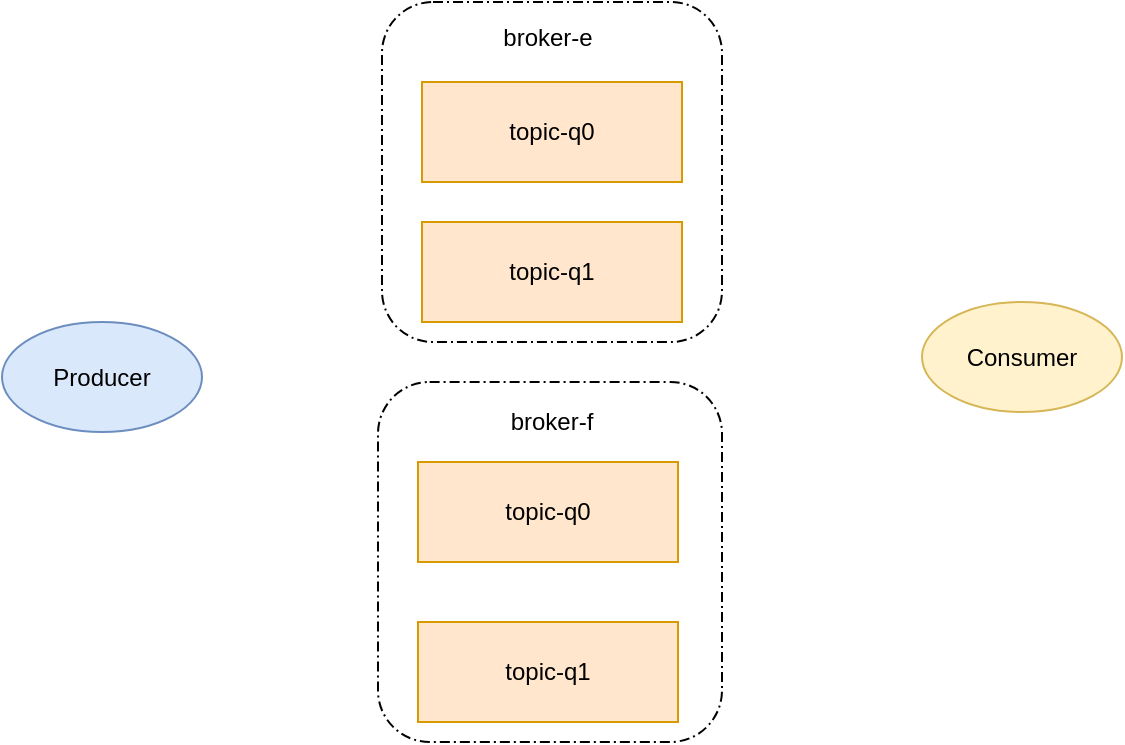 <mxfile version="15.4.0" type="device" pages="5"><diagram id="kzOzrwSyqFg3azPSaiXz" name="第 1 页"><mxGraphModel dx="946" dy="625" grid="1" gridSize="10" guides="1" tooltips="1" connect="1" arrows="1" fold="1" page="1" pageScale="1" pageWidth="827" pageHeight="1169" math="0" shadow="0"><root><mxCell id="0"/><mxCell id="1" parent="0"/><mxCell id="6HoVIWaQWB9Ir8fXqHf--10" value="" style="points=[[0.25,0,0],[0.5,0,0],[0.75,0,0],[1,0.25,0],[1,0.5,0],[1,0.75,0],[0.75,1,0],[0.5,1,0],[0.25,1,0],[0,0.75,0],[0,0.5,0],[0,0.25,0]];rounded=1;dashed=1;dashPattern=5 2 1 2;labelPosition=center;verticalLabelPosition=top;align=right;verticalAlign=bottom;fontSize=8;" vertex="1" parent="1"><mxGeometry x="248" y="240" width="172" height="180" as="geometry"/></mxCell><mxCell id="6HoVIWaQWB9Ir8fXqHf--9" value="" style="points=[[0.25,0,0],[0.5,0,0],[0.75,0,0],[1,0.25,0],[1,0.5,0],[1,0.75,0],[0.75,1,0],[0.5,1,0],[0.25,1,0],[0,0.75,0],[0,0.5,0],[0,0.25,0]];rounded=1;dashed=1;dashPattern=5 2 1 2;labelPosition=center;verticalLabelPosition=top;align=right;verticalAlign=bottom;fontSize=8;" vertex="1" parent="1"><mxGeometry x="250" y="50" width="170" height="170" as="geometry"/></mxCell><mxCell id="6HoVIWaQWB9Ir8fXqHf--3" value="&lt;span&gt;Producer&lt;/span&gt;" style="ellipse;whiteSpace=wrap;html=1;fillColor=#dae8fc;strokeColor=#6c8ebf;" vertex="1" parent="1"><mxGeometry x="60" y="210" width="100" height="55" as="geometry"/></mxCell><mxCell id="6HoVIWaQWB9Ir8fXqHf--4" value="&lt;span&gt;Consumer&lt;/span&gt;" style="ellipse;whiteSpace=wrap;html=1;fillColor=#fff2cc;strokeColor=#d6b656;" vertex="1" parent="1"><mxGeometry x="520" y="200" width="100" height="55" as="geometry"/></mxCell><mxCell id="6HoVIWaQWB9Ir8fXqHf--5" value="topic-q0" style="rounded=0;whiteSpace=wrap;html=1;fillColor=#ffe6cc;strokeColor=#d79b00;" vertex="1" parent="1"><mxGeometry x="270" y="90" width="130" height="50" as="geometry"/></mxCell><mxCell id="6HoVIWaQWB9Ir8fXqHf--6" value="topic-q1" style="rounded=0;whiteSpace=wrap;html=1;fillColor=#ffe6cc;strokeColor=#d79b00;" vertex="1" parent="1"><mxGeometry x="270" y="160" width="130" height="50" as="geometry"/></mxCell><mxCell id="6HoVIWaQWB9Ir8fXqHf--7" value="topic-q0" style="rounded=0;whiteSpace=wrap;html=1;fillColor=#ffe6cc;strokeColor=#d79b00;" vertex="1" parent="1"><mxGeometry x="268" y="280" width="130" height="50" as="geometry"/></mxCell><mxCell id="6HoVIWaQWB9Ir8fXqHf--8" value="topic-q1" style="rounded=0;whiteSpace=wrap;html=1;fillColor=#ffe6cc;strokeColor=#d79b00;" vertex="1" parent="1"><mxGeometry x="268" y="360" width="130" height="50" as="geometry"/></mxCell><mxCell id="6HoVIWaQWB9Ir8fXqHf--11" value="broker-e" style="text;html=1;strokeColor=none;fillColor=none;align=center;verticalAlign=middle;whiteSpace=wrap;rounded=0;" vertex="1" parent="1"><mxGeometry x="303" y="53" width="60" height="30" as="geometry"/></mxCell><mxCell id="6HoVIWaQWB9Ir8fXqHf--12" value="broker-f" style="text;html=1;strokeColor=none;fillColor=none;align=center;verticalAlign=middle;whiteSpace=wrap;rounded=0;" vertex="1" parent="1"><mxGeometry x="305" y="245" width="60" height="30" as="geometry"/></mxCell></root></mxGraphModel></diagram><diagram id="lM-dXEpuZaFxKU4HFt-1" name="第 2 页"><mxGraphModel dx="946" dy="625" grid="1" gridSize="10" guides="1" tooltips="1" connect="1" arrows="1" fold="1" page="1" pageScale="1" pageWidth="827" pageHeight="1169" math="0" shadow="0"><root><mxCell id="pYWSxKU2EISaIRrZPeC4-0"/><mxCell id="pYWSxKU2EISaIRrZPeC4-1" parent="pYWSxKU2EISaIRrZPeC4-0"/><mxCell id="IdOTxcDbLjQlCoYoPFaY-12" style="rounded=0;orthogonalLoop=1;jettySize=auto;html=1;exitX=1;exitY=0.5;exitDx=0;exitDy=0;entryX=0;entryY=0.5;entryDx=0;entryDy=0;" edge="1" parent="pYWSxKU2EISaIRrZPeC4-1" source="IdOTxcDbLjQlCoYoPFaY-2" target="IdOTxcDbLjQlCoYoPFaY-4"><mxGeometry relative="1" as="geometry"/></mxCell><mxCell id="IdOTxcDbLjQlCoYoPFaY-13" style="edgeStyle=none;rounded=0;orthogonalLoop=1;jettySize=auto;html=1;exitX=1;exitY=0.5;exitDx=0;exitDy=0;entryX=0;entryY=0.5;entryDx=0;entryDy=0;dashed=1;" edge="1" parent="pYWSxKU2EISaIRrZPeC4-1" source="IdOTxcDbLjQlCoYoPFaY-2" target="IdOTxcDbLjQlCoYoPFaY-5"><mxGeometry relative="1" as="geometry"/></mxCell><mxCell id="IdOTxcDbLjQlCoYoPFaY-14" style="edgeStyle=none;rounded=0;orthogonalLoop=1;jettySize=auto;html=1;exitX=1;exitY=0.5;exitDx=0;exitDy=0;entryX=0;entryY=0.5;entryDx=0;entryDy=0;dashed=1;" edge="1" parent="pYWSxKU2EISaIRrZPeC4-1" source="IdOTxcDbLjQlCoYoPFaY-2" target="IdOTxcDbLjQlCoYoPFaY-10"><mxGeometry relative="1" as="geometry"/></mxCell><mxCell id="IdOTxcDbLjQlCoYoPFaY-15" style="edgeStyle=none;rounded=0;orthogonalLoop=1;jettySize=auto;html=1;exitX=1;exitY=0.5;exitDx=0;exitDy=0;entryX=0;entryY=0.5;entryDx=0;entryDy=0;dashed=1;" edge="1" parent="pYWSxKU2EISaIRrZPeC4-1" source="IdOTxcDbLjQlCoYoPFaY-2" target="IdOTxcDbLjQlCoYoPFaY-11"><mxGeometry relative="1" as="geometry"/></mxCell><mxCell id="IdOTxcDbLjQlCoYoPFaY-2" value="&lt;span&gt;Producer&lt;/span&gt;" style="ellipse;whiteSpace=wrap;html=1;fillColor=#dae8fc;strokeColor=#6c8ebf;" vertex="1" parent="pYWSxKU2EISaIRrZPeC4-1"><mxGeometry x="60" y="220" width="100" height="55" as="geometry"/></mxCell><mxCell id="IdOTxcDbLjQlCoYoPFaY-3" value="&lt;span&gt;Consumer&lt;/span&gt;" style="ellipse;whiteSpace=wrap;html=1;fillColor=#fff2cc;strokeColor=#d6b656;" vertex="1" parent="pYWSxKU2EISaIRrZPeC4-1"><mxGeometry x="520" y="220" width="100" height="55" as="geometry"/></mxCell><mxCell id="IdOTxcDbLjQlCoYoPFaY-16" style="edgeStyle=none;rounded=0;orthogonalLoop=1;jettySize=auto;html=1;exitX=1;exitY=0.5;exitDx=0;exitDy=0;entryX=0;entryY=0.5;entryDx=0;entryDy=0;" edge="1" parent="pYWSxKU2EISaIRrZPeC4-1" source="IdOTxcDbLjQlCoYoPFaY-4" target="IdOTxcDbLjQlCoYoPFaY-3"><mxGeometry relative="1" as="geometry"/></mxCell><mxCell id="IdOTxcDbLjQlCoYoPFaY-4" value="topic-q0" style="rounded=0;whiteSpace=wrap;html=1;fillColor=#ffe6cc;strokeColor=#d79b00;" vertex="1" parent="pYWSxKU2EISaIRrZPeC4-1"><mxGeometry x="270" y="120" width="130" height="50" as="geometry"/></mxCell><mxCell id="IdOTxcDbLjQlCoYoPFaY-17" style="edgeStyle=none;rounded=0;orthogonalLoop=1;jettySize=auto;html=1;exitX=1;exitY=0.5;exitDx=0;exitDy=0;entryX=0;entryY=0.5;entryDx=0;entryDy=0;" edge="1" parent="pYWSxKU2EISaIRrZPeC4-1" source="IdOTxcDbLjQlCoYoPFaY-5" target="IdOTxcDbLjQlCoYoPFaY-3"><mxGeometry relative="1" as="geometry"/></mxCell><mxCell id="IdOTxcDbLjQlCoYoPFaY-5" value="topic-q1" style="rounded=0;whiteSpace=wrap;html=1;fillColor=#ffe6cc;strokeColor=#d79b00;" vertex="1" parent="pYWSxKU2EISaIRrZPeC4-1"><mxGeometry x="270" y="190" width="130" height="50" as="geometry"/></mxCell><mxCell id="IdOTxcDbLjQlCoYoPFaY-18" style="edgeStyle=none;rounded=0;orthogonalLoop=1;jettySize=auto;html=1;exitX=1;exitY=0.5;exitDx=0;exitDy=0;entryX=0;entryY=0.5;entryDx=0;entryDy=0;" edge="1" parent="pYWSxKU2EISaIRrZPeC4-1" source="IdOTxcDbLjQlCoYoPFaY-10" target="IdOTxcDbLjQlCoYoPFaY-3"><mxGeometry relative="1" as="geometry"/></mxCell><mxCell id="IdOTxcDbLjQlCoYoPFaY-10" value="topic-q2" style="rounded=0;whiteSpace=wrap;html=1;fillColor=#ffe6cc;strokeColor=#d79b00;" vertex="1" parent="pYWSxKU2EISaIRrZPeC4-1"><mxGeometry x="270" y="255" width="130" height="50" as="geometry"/></mxCell><mxCell id="IdOTxcDbLjQlCoYoPFaY-19" style="edgeStyle=none;rounded=0;orthogonalLoop=1;jettySize=auto;html=1;exitX=1;exitY=0.5;exitDx=0;exitDy=0;entryX=0;entryY=0.5;entryDx=0;entryDy=0;" edge="1" parent="pYWSxKU2EISaIRrZPeC4-1" source="IdOTxcDbLjQlCoYoPFaY-11" target="IdOTxcDbLjQlCoYoPFaY-3"><mxGeometry relative="1" as="geometry"/></mxCell><mxCell id="IdOTxcDbLjQlCoYoPFaY-11" value="topic-q3" style="rounded=0;whiteSpace=wrap;html=1;fillColor=#ffe6cc;strokeColor=#d79b00;" vertex="1" parent="pYWSxKU2EISaIRrZPeC4-1"><mxGeometry x="270" y="320" width="130" height="50" as="geometry"/></mxCell></root></mxGraphModel></diagram><diagram id="5QmLje8F8qDnRMkjNusM" name="第 3 页"><mxGraphModel dx="946" dy="625" grid="1" gridSize="10" guides="1" tooltips="1" connect="1" arrows="1" fold="1" page="1" pageScale="1" pageWidth="827" pageHeight="1169" math="0" shadow="0"><root><mxCell id="VLzbje8-_O0Crf3t5UdD-0"/><mxCell id="VLzbje8-_O0Crf3t5UdD-1" parent="VLzbje8-_O0Crf3t5UdD-0"/><mxCell id="lcxphEhTKDCzgnY9gNf2-0" style="rounded=0;orthogonalLoop=1;jettySize=auto;html=1;exitX=1;exitY=0.5;exitDx=0;exitDy=0;entryX=0;entryY=0.5;entryDx=0;entryDy=0;" edge="1" parent="VLzbje8-_O0Crf3t5UdD-1" source="lcxphEhTKDCzgnY9gNf2-4" target="lcxphEhTKDCzgnY9gNf2-7"><mxGeometry relative="1" as="geometry"/></mxCell><mxCell id="lcxphEhTKDCzgnY9gNf2-1" style="edgeStyle=none;rounded=0;orthogonalLoop=1;jettySize=auto;html=1;exitX=1;exitY=0.5;exitDx=0;exitDy=0;entryX=0;entryY=0.5;entryDx=0;entryDy=0;dashed=1;" edge="1" parent="VLzbje8-_O0Crf3t5UdD-1" source="lcxphEhTKDCzgnY9gNf2-4" target="lcxphEhTKDCzgnY9gNf2-9"><mxGeometry relative="1" as="geometry"/></mxCell><mxCell id="lcxphEhTKDCzgnY9gNf2-2" style="edgeStyle=none;rounded=0;orthogonalLoop=1;jettySize=auto;html=1;exitX=1;exitY=0.5;exitDx=0;exitDy=0;entryX=0;entryY=0.5;entryDx=0;entryDy=0;dashed=1;" edge="1" parent="VLzbje8-_O0Crf3t5UdD-1" source="lcxphEhTKDCzgnY9gNf2-4" target="lcxphEhTKDCzgnY9gNf2-11"><mxGeometry relative="1" as="geometry"/></mxCell><mxCell id="lcxphEhTKDCzgnY9gNf2-3" style="edgeStyle=none;rounded=0;orthogonalLoop=1;jettySize=auto;html=1;exitX=1;exitY=0.5;exitDx=0;exitDy=0;entryX=0;entryY=0.5;entryDx=0;entryDy=0;dashed=1;" edge="1" parent="VLzbje8-_O0Crf3t5UdD-1" source="lcxphEhTKDCzgnY9gNf2-4" target="lcxphEhTKDCzgnY9gNf2-13"><mxGeometry relative="1" as="geometry"/></mxCell><mxCell id="lcxphEhTKDCzgnY9gNf2-4" value="&lt;span&gt;Producer&lt;/span&gt;" style="ellipse;whiteSpace=wrap;html=1;fillColor=#dae8fc;strokeColor=#6c8ebf;" vertex="1" parent="VLzbje8-_O0Crf3t5UdD-1"><mxGeometry x="60" y="220" width="100" height="55" as="geometry"/></mxCell><mxCell id="lcxphEhTKDCzgnY9gNf2-5" value="&lt;span&gt;Consumer-1&lt;/span&gt;" style="ellipse;whiteSpace=wrap;html=1;fillColor=#fff2cc;strokeColor=#d6b656;" vertex="1" parent="VLzbje8-_O0Crf3t5UdD-1"><mxGeometry x="500" y="150" width="100" height="55" as="geometry"/></mxCell><mxCell id="lcxphEhTKDCzgnY9gNf2-15" style="edgeStyle=none;rounded=0;orthogonalLoop=1;jettySize=auto;html=1;exitX=1;exitY=0.5;exitDx=0;exitDy=0;entryX=0;entryY=0.5;entryDx=0;entryDy=0;" edge="1" parent="VLzbje8-_O0Crf3t5UdD-1" source="lcxphEhTKDCzgnY9gNf2-7" target="lcxphEhTKDCzgnY9gNf2-5"><mxGeometry relative="1" as="geometry"/></mxCell><mxCell id="lcxphEhTKDCzgnY9gNf2-7" value="topic-q0" style="rounded=0;whiteSpace=wrap;html=1;fillColor=#ffe6cc;strokeColor=#d79b00;" vertex="1" parent="VLzbje8-_O0Crf3t5UdD-1"><mxGeometry x="270" y="120" width="130" height="50" as="geometry"/></mxCell><mxCell id="lcxphEhTKDCzgnY9gNf2-16" style="edgeStyle=none;rounded=0;orthogonalLoop=1;jettySize=auto;html=1;exitX=1;exitY=0.5;exitDx=0;exitDy=0;entryX=0;entryY=0.5;entryDx=0;entryDy=0;" edge="1" parent="VLzbje8-_O0Crf3t5UdD-1" source="lcxphEhTKDCzgnY9gNf2-9" target="lcxphEhTKDCzgnY9gNf2-5"><mxGeometry relative="1" as="geometry"/></mxCell><mxCell id="lcxphEhTKDCzgnY9gNf2-9" value="topic-q1" style="rounded=0;whiteSpace=wrap;html=1;fillColor=#ffe6cc;strokeColor=#d79b00;" vertex="1" parent="VLzbje8-_O0Crf3t5UdD-1"><mxGeometry x="270" y="190" width="130" height="50" as="geometry"/></mxCell><mxCell id="lcxphEhTKDCzgnY9gNf2-17" style="edgeStyle=none;rounded=0;orthogonalLoop=1;jettySize=auto;html=1;exitX=1;exitY=0.5;exitDx=0;exitDy=0;entryX=0;entryY=0.5;entryDx=0;entryDy=0;" edge="1" parent="VLzbje8-_O0Crf3t5UdD-1" source="lcxphEhTKDCzgnY9gNf2-11" target="lcxphEhTKDCzgnY9gNf2-14"><mxGeometry relative="1" as="geometry"/></mxCell><mxCell id="lcxphEhTKDCzgnY9gNf2-11" value="topic-q2" style="rounded=0;whiteSpace=wrap;html=1;fillColor=#ffe6cc;strokeColor=#d79b00;" vertex="1" parent="VLzbje8-_O0Crf3t5UdD-1"><mxGeometry x="270" y="255" width="130" height="50" as="geometry"/></mxCell><mxCell id="lcxphEhTKDCzgnY9gNf2-18" style="edgeStyle=none;rounded=0;orthogonalLoop=1;jettySize=auto;html=1;exitX=1;exitY=0.5;exitDx=0;exitDy=0;entryX=0;entryY=0.5;entryDx=0;entryDy=0;" edge="1" parent="VLzbje8-_O0Crf3t5UdD-1" source="lcxphEhTKDCzgnY9gNf2-13" target="lcxphEhTKDCzgnY9gNf2-14"><mxGeometry relative="1" as="geometry"/></mxCell><mxCell id="lcxphEhTKDCzgnY9gNf2-13" value="topic-q3" style="rounded=0;whiteSpace=wrap;html=1;fillColor=#ffe6cc;strokeColor=#d79b00;" vertex="1" parent="VLzbje8-_O0Crf3t5UdD-1"><mxGeometry x="270" y="320" width="130" height="50" as="geometry"/></mxCell><mxCell id="lcxphEhTKDCzgnY9gNf2-14" value="&lt;span&gt;Consumer-2&lt;/span&gt;" style="ellipse;whiteSpace=wrap;html=1;fillColor=#fff2cc;strokeColor=#d6b656;" vertex="1" parent="VLzbje8-_O0Crf3t5UdD-1"><mxGeometry x="500" y="282" width="100" height="55" as="geometry"/></mxCell></root></mxGraphModel></diagram><diagram id="8-iIQ7q-UPSxT11aFYbQ" name="第 4 页"><mxGraphModel dx="946" dy="625" grid="1" gridSize="10" guides="1" tooltips="1" connect="1" arrows="1" fold="1" page="1" pageScale="1" pageWidth="827" pageHeight="1169" math="0" shadow="0"><root><mxCell id="aSwE9BkFNtoKLqO-wQaE-0"/><mxCell id="aSwE9BkFNtoKLqO-wQaE-1" parent="aSwE9BkFNtoKLqO-wQaE-0"/><mxCell id="a1XdOqiFJRxjNu6Mfp-G-0" style="rounded=0;orthogonalLoop=1;jettySize=auto;html=1;exitX=1;exitY=0.5;exitDx=0;exitDy=0;entryX=0;entryY=0.5;entryDx=0;entryDy=0;" edge="1" parent="aSwE9BkFNtoKLqO-wQaE-1" source="a1XdOqiFJRxjNu6Mfp-G-4" target="a1XdOqiFJRxjNu6Mfp-G-7"><mxGeometry relative="1" as="geometry"/></mxCell><mxCell id="a1XdOqiFJRxjNu6Mfp-G-1" style="edgeStyle=none;rounded=0;orthogonalLoop=1;jettySize=auto;html=1;exitX=1;exitY=0.5;exitDx=0;exitDy=0;entryX=0;entryY=0.5;entryDx=0;entryDy=0;dashed=1;" edge="1" parent="aSwE9BkFNtoKLqO-wQaE-1" source="a1XdOqiFJRxjNu6Mfp-G-4" target="a1XdOqiFJRxjNu6Mfp-G-9"><mxGeometry relative="1" as="geometry"/></mxCell><mxCell id="a1XdOqiFJRxjNu6Mfp-G-2" style="edgeStyle=none;rounded=0;orthogonalLoop=1;jettySize=auto;html=1;exitX=1;exitY=0.5;exitDx=0;exitDy=0;entryX=0;entryY=0.5;entryDx=0;entryDy=0;dashed=1;" edge="1" parent="aSwE9BkFNtoKLqO-wQaE-1" source="a1XdOqiFJRxjNu6Mfp-G-4" target="a1XdOqiFJRxjNu6Mfp-G-11"><mxGeometry relative="1" as="geometry"/></mxCell><mxCell id="a1XdOqiFJRxjNu6Mfp-G-3" style="edgeStyle=none;rounded=0;orthogonalLoop=1;jettySize=auto;html=1;exitX=1;exitY=0.5;exitDx=0;exitDy=0;entryX=0;entryY=0.5;entryDx=0;entryDy=0;dashed=1;" edge="1" parent="aSwE9BkFNtoKLqO-wQaE-1" source="a1XdOqiFJRxjNu6Mfp-G-4" target="a1XdOqiFJRxjNu6Mfp-G-13"><mxGeometry relative="1" as="geometry"/></mxCell><mxCell id="a1XdOqiFJRxjNu6Mfp-G-4" value="&lt;span&gt;Producer&lt;/span&gt;" style="ellipse;whiteSpace=wrap;html=1;fillColor=#dae8fc;strokeColor=#6c8ebf;" vertex="1" parent="aSwE9BkFNtoKLqO-wQaE-1"><mxGeometry x="60" y="220" width="100" height="55" as="geometry"/></mxCell><mxCell id="a1XdOqiFJRxjNu6Mfp-G-5" value="&lt;span&gt;Consumer-1&lt;/span&gt;" style="ellipse;whiteSpace=wrap;html=1;fillColor=#fff2cc;strokeColor=#d6b656;" vertex="1" parent="aSwE9BkFNtoKLqO-wQaE-1"><mxGeometry x="500" y="150" width="100" height="55" as="geometry"/></mxCell><mxCell id="a1XdOqiFJRxjNu6Mfp-G-6" style="edgeStyle=none;rounded=0;orthogonalLoop=1;jettySize=auto;html=1;exitX=1;exitY=0.5;exitDx=0;exitDy=0;entryX=0;entryY=0.5;entryDx=0;entryDy=0;" edge="1" parent="aSwE9BkFNtoKLqO-wQaE-1" source="a1XdOqiFJRxjNu6Mfp-G-7" target="a1XdOqiFJRxjNu6Mfp-G-5"><mxGeometry relative="1" as="geometry"/></mxCell><mxCell id="a1XdOqiFJRxjNu6Mfp-G-7" value="topic-q0" style="rounded=0;whiteSpace=wrap;html=1;fillColor=#ffe6cc;strokeColor=#d79b00;" vertex="1" parent="aSwE9BkFNtoKLqO-wQaE-1"><mxGeometry x="270" y="120" width="130" height="50" as="geometry"/></mxCell><mxCell id="a1XdOqiFJRxjNu6Mfp-G-16" style="edgeStyle=none;rounded=0;orthogonalLoop=1;jettySize=auto;html=1;exitX=1;exitY=0.5;exitDx=0;exitDy=0;entryX=0;entryY=0.5;entryDx=0;entryDy=0;" edge="1" parent="aSwE9BkFNtoKLqO-wQaE-1" source="a1XdOqiFJRxjNu6Mfp-G-9" target="a1XdOqiFJRxjNu6Mfp-G-14"><mxGeometry relative="1" as="geometry"/></mxCell><mxCell id="a1XdOqiFJRxjNu6Mfp-G-9" value="topic-q1" style="rounded=0;whiteSpace=wrap;html=1;fillColor=#ffe6cc;strokeColor=#d79b00;" vertex="1" parent="aSwE9BkFNtoKLqO-wQaE-1"><mxGeometry x="270" y="190" width="130" height="50" as="geometry"/></mxCell><mxCell id="a1XdOqiFJRxjNu6Mfp-G-15" style="edgeStyle=none;rounded=0;orthogonalLoop=1;jettySize=auto;html=1;exitX=1;exitY=0.5;exitDx=0;exitDy=0;entryX=0;entryY=0.5;entryDx=0;entryDy=0;" edge="1" parent="aSwE9BkFNtoKLqO-wQaE-1" source="a1XdOqiFJRxjNu6Mfp-G-11" target="a1XdOqiFJRxjNu6Mfp-G-5"><mxGeometry relative="1" as="geometry"/></mxCell><mxCell id="a1XdOqiFJRxjNu6Mfp-G-11" value="topic-q2" style="rounded=0;whiteSpace=wrap;html=1;fillColor=#ffe6cc;strokeColor=#d79b00;" vertex="1" parent="aSwE9BkFNtoKLqO-wQaE-1"><mxGeometry x="270" y="255" width="130" height="50" as="geometry"/></mxCell><mxCell id="a1XdOqiFJRxjNu6Mfp-G-12" style="edgeStyle=none;rounded=0;orthogonalLoop=1;jettySize=auto;html=1;exitX=1;exitY=0.5;exitDx=0;exitDy=0;entryX=0;entryY=0.5;entryDx=0;entryDy=0;" edge="1" parent="aSwE9BkFNtoKLqO-wQaE-1" source="a1XdOqiFJRxjNu6Mfp-G-13" target="a1XdOqiFJRxjNu6Mfp-G-14"><mxGeometry relative="1" as="geometry"/></mxCell><mxCell id="a1XdOqiFJRxjNu6Mfp-G-13" value="topic-q3" style="rounded=0;whiteSpace=wrap;html=1;fillColor=#ffe6cc;strokeColor=#d79b00;" vertex="1" parent="aSwE9BkFNtoKLqO-wQaE-1"><mxGeometry x="270" y="320" width="130" height="50" as="geometry"/></mxCell><mxCell id="a1XdOqiFJRxjNu6Mfp-G-14" value="&lt;span&gt;Consumer-2&lt;/span&gt;" style="ellipse;whiteSpace=wrap;html=1;fillColor=#fff2cc;strokeColor=#d6b656;" vertex="1" parent="aSwE9BkFNtoKLqO-wQaE-1"><mxGeometry x="500" y="282" width="100" height="55" as="geometry"/></mxCell></root></mxGraphModel></diagram><diagram id="DTfW99k0tIBXjjpbtf_r" name="第 5 页"><mxGraphModel dx="946" dy="625" grid="1" gridSize="10" guides="1" tooltips="1" connect="1" arrows="1" fold="1" page="1" pageScale="1" pageWidth="827" pageHeight="1169" math="0" shadow="0"><root><mxCell id="lmGkZxVoN2PwGX39emvO-0"/><mxCell id="lmGkZxVoN2PwGX39emvO-1" parent="lmGkZxVoN2PwGX39emvO-0"/><mxCell id="B7pnrrVsNpB5hIiB-wz0-0" style="rounded=0;orthogonalLoop=1;jettySize=auto;html=1;exitX=1;exitY=0.5;exitDx=0;exitDy=0;entryX=0;entryY=0.5;entryDx=0;entryDy=0;" edge="1" parent="lmGkZxVoN2PwGX39emvO-1" source="B7pnrrVsNpB5hIiB-wz0-4" target="B7pnrrVsNpB5hIiB-wz0-7"><mxGeometry relative="1" as="geometry"/></mxCell><mxCell id="B7pnrrVsNpB5hIiB-wz0-1" style="edgeStyle=none;rounded=0;orthogonalLoop=1;jettySize=auto;html=1;exitX=1;exitY=0.5;exitDx=0;exitDy=0;entryX=0;entryY=0.5;entryDx=0;entryDy=0;dashed=1;" edge="1" parent="lmGkZxVoN2PwGX39emvO-1" source="B7pnrrVsNpB5hIiB-wz0-4" target="B7pnrrVsNpB5hIiB-wz0-9"><mxGeometry relative="1" as="geometry"/></mxCell><mxCell id="B7pnrrVsNpB5hIiB-wz0-2" style="edgeStyle=none;rounded=0;orthogonalLoop=1;jettySize=auto;html=1;exitX=1;exitY=0.5;exitDx=0;exitDy=0;entryX=0;entryY=0.5;entryDx=0;entryDy=0;dashed=1;" edge="1" parent="lmGkZxVoN2PwGX39emvO-1" source="B7pnrrVsNpB5hIiB-wz0-4" target="B7pnrrVsNpB5hIiB-wz0-11"><mxGeometry relative="1" as="geometry"/></mxCell><mxCell id="B7pnrrVsNpB5hIiB-wz0-3" style="edgeStyle=none;rounded=0;orthogonalLoop=1;jettySize=auto;html=1;exitX=1;exitY=0.5;exitDx=0;exitDy=0;entryX=0;entryY=0.5;entryDx=0;entryDy=0;dashed=1;" edge="1" parent="lmGkZxVoN2PwGX39emvO-1" source="B7pnrrVsNpB5hIiB-wz0-4" target="B7pnrrVsNpB5hIiB-wz0-13"><mxGeometry relative="1" as="geometry"/></mxCell><mxCell id="B7pnrrVsNpB5hIiB-wz0-4" value="&lt;span&gt;Producer&lt;/span&gt;" style="ellipse;whiteSpace=wrap;html=1;fillColor=#dae8fc;strokeColor=#6c8ebf;" vertex="1" parent="lmGkZxVoN2PwGX39emvO-1"><mxGeometry x="60" y="220" width="100" height="55" as="geometry"/></mxCell><mxCell id="B7pnrrVsNpB5hIiB-wz0-5" value="&lt;span&gt;Consumer-1&lt;/span&gt;" style="ellipse;whiteSpace=wrap;html=1;fillColor=#fff2cc;strokeColor=#d6b656;" vertex="1" parent="lmGkZxVoN2PwGX39emvO-1"><mxGeometry x="460" y="117.5" width="100" height="55" as="geometry"/></mxCell><mxCell id="B7pnrrVsNpB5hIiB-wz0-17" style="edgeStyle=none;rounded=0;orthogonalLoop=1;jettySize=auto;html=1;exitX=1;exitY=0.5;exitDx=0;exitDy=0;" edge="1" parent="lmGkZxVoN2PwGX39emvO-1" source="B7pnrrVsNpB5hIiB-wz0-7" target="B7pnrrVsNpB5hIiB-wz0-5"><mxGeometry relative="1" as="geometry"/></mxCell><mxCell id="B7pnrrVsNpB5hIiB-wz0-7" value="topic-q0" style="rounded=0;whiteSpace=wrap;html=1;fillColor=#ffe6cc;strokeColor=#d79b00;" vertex="1" parent="lmGkZxVoN2PwGX39emvO-1"><mxGeometry x="270" y="120" width="130" height="50" as="geometry"/></mxCell><mxCell id="B7pnrrVsNpB5hIiB-wz0-18" style="edgeStyle=none;rounded=0;orthogonalLoop=1;jettySize=auto;html=1;exitX=1;exitY=0.5;exitDx=0;exitDy=0;entryX=0;entryY=0.5;entryDx=0;entryDy=0;" edge="1" parent="lmGkZxVoN2PwGX39emvO-1" source="B7pnrrVsNpB5hIiB-wz0-9" target="B7pnrrVsNpB5hIiB-wz0-14"><mxGeometry relative="1" as="geometry"/></mxCell><mxCell id="B7pnrrVsNpB5hIiB-wz0-9" value="topic-q1" style="rounded=0;whiteSpace=wrap;html=1;fillColor=#ffe6cc;strokeColor=#d79b00;" vertex="1" parent="lmGkZxVoN2PwGX39emvO-1"><mxGeometry x="270" y="190" width="130" height="50" as="geometry"/></mxCell><mxCell id="B7pnrrVsNpB5hIiB-wz0-19" style="edgeStyle=none;rounded=0;orthogonalLoop=1;jettySize=auto;html=1;exitX=1;exitY=0.5;exitDx=0;exitDy=0;entryX=0;entryY=0.5;entryDx=0;entryDy=0;" edge="1" parent="lmGkZxVoN2PwGX39emvO-1" source="B7pnrrVsNpB5hIiB-wz0-11" target="B7pnrrVsNpB5hIiB-wz0-15"><mxGeometry relative="1" as="geometry"/></mxCell><mxCell id="B7pnrrVsNpB5hIiB-wz0-11" value="topic-q2" style="rounded=0;whiteSpace=wrap;html=1;fillColor=#ffe6cc;strokeColor=#d79b00;" vertex="1" parent="lmGkZxVoN2PwGX39emvO-1"><mxGeometry x="270" y="255" width="130" height="50" as="geometry"/></mxCell><mxCell id="B7pnrrVsNpB5hIiB-wz0-21" style="edgeStyle=none;rounded=0;orthogonalLoop=1;jettySize=auto;html=1;exitX=1;exitY=0.5;exitDx=0;exitDy=0;entryX=0;entryY=0.5;entryDx=0;entryDy=0;" edge="1" parent="lmGkZxVoN2PwGX39emvO-1" source="B7pnrrVsNpB5hIiB-wz0-13" target="B7pnrrVsNpB5hIiB-wz0-16"><mxGeometry relative="1" as="geometry"/></mxCell><mxCell id="B7pnrrVsNpB5hIiB-wz0-13" value="topic-q3" style="rounded=0;whiteSpace=wrap;html=1;fillColor=#ffe6cc;strokeColor=#d79b00;" vertex="1" parent="lmGkZxVoN2PwGX39emvO-1"><mxGeometry x="270" y="320" width="130" height="50" as="geometry"/></mxCell><mxCell id="B7pnrrVsNpB5hIiB-wz0-14" value="&lt;span&gt;Consumer-2&lt;/span&gt;" style="ellipse;whiteSpace=wrap;html=1;fillColor=#fff2cc;strokeColor=#d6b656;" vertex="1" parent="lmGkZxVoN2PwGX39emvO-1"><mxGeometry x="460" y="187" width="100" height="55" as="geometry"/></mxCell><mxCell id="B7pnrrVsNpB5hIiB-wz0-15" value="&lt;span&gt;Consumer-3&lt;/span&gt;" style="ellipse;whiteSpace=wrap;html=1;fillColor=#fff2cc;strokeColor=#d6b656;" vertex="1" parent="lmGkZxVoN2PwGX39emvO-1"><mxGeometry x="460" y="253" width="100" height="55" as="geometry"/></mxCell><mxCell id="B7pnrrVsNpB5hIiB-wz0-16" value="&lt;span&gt;Consumer-4&lt;/span&gt;" style="ellipse;whiteSpace=wrap;html=1;fillColor=#fff2cc;strokeColor=#d6b656;" vertex="1" parent="lmGkZxVoN2PwGX39emvO-1"><mxGeometry x="460" y="318" width="100" height="55" as="geometry"/></mxCell><mxCell id="B7pnrrVsNpB5hIiB-wz0-22" value="&lt;span&gt;Consumer-5&lt;/span&gt;" style="ellipse;whiteSpace=wrap;html=1;fillColor=#fff2cc;strokeColor=#d6b656;" vertex="1" parent="lmGkZxVoN2PwGX39emvO-1"><mxGeometry x="460" y="390" width="100" height="55" as="geometry"/></mxCell></root></mxGraphModel></diagram></mxfile>
